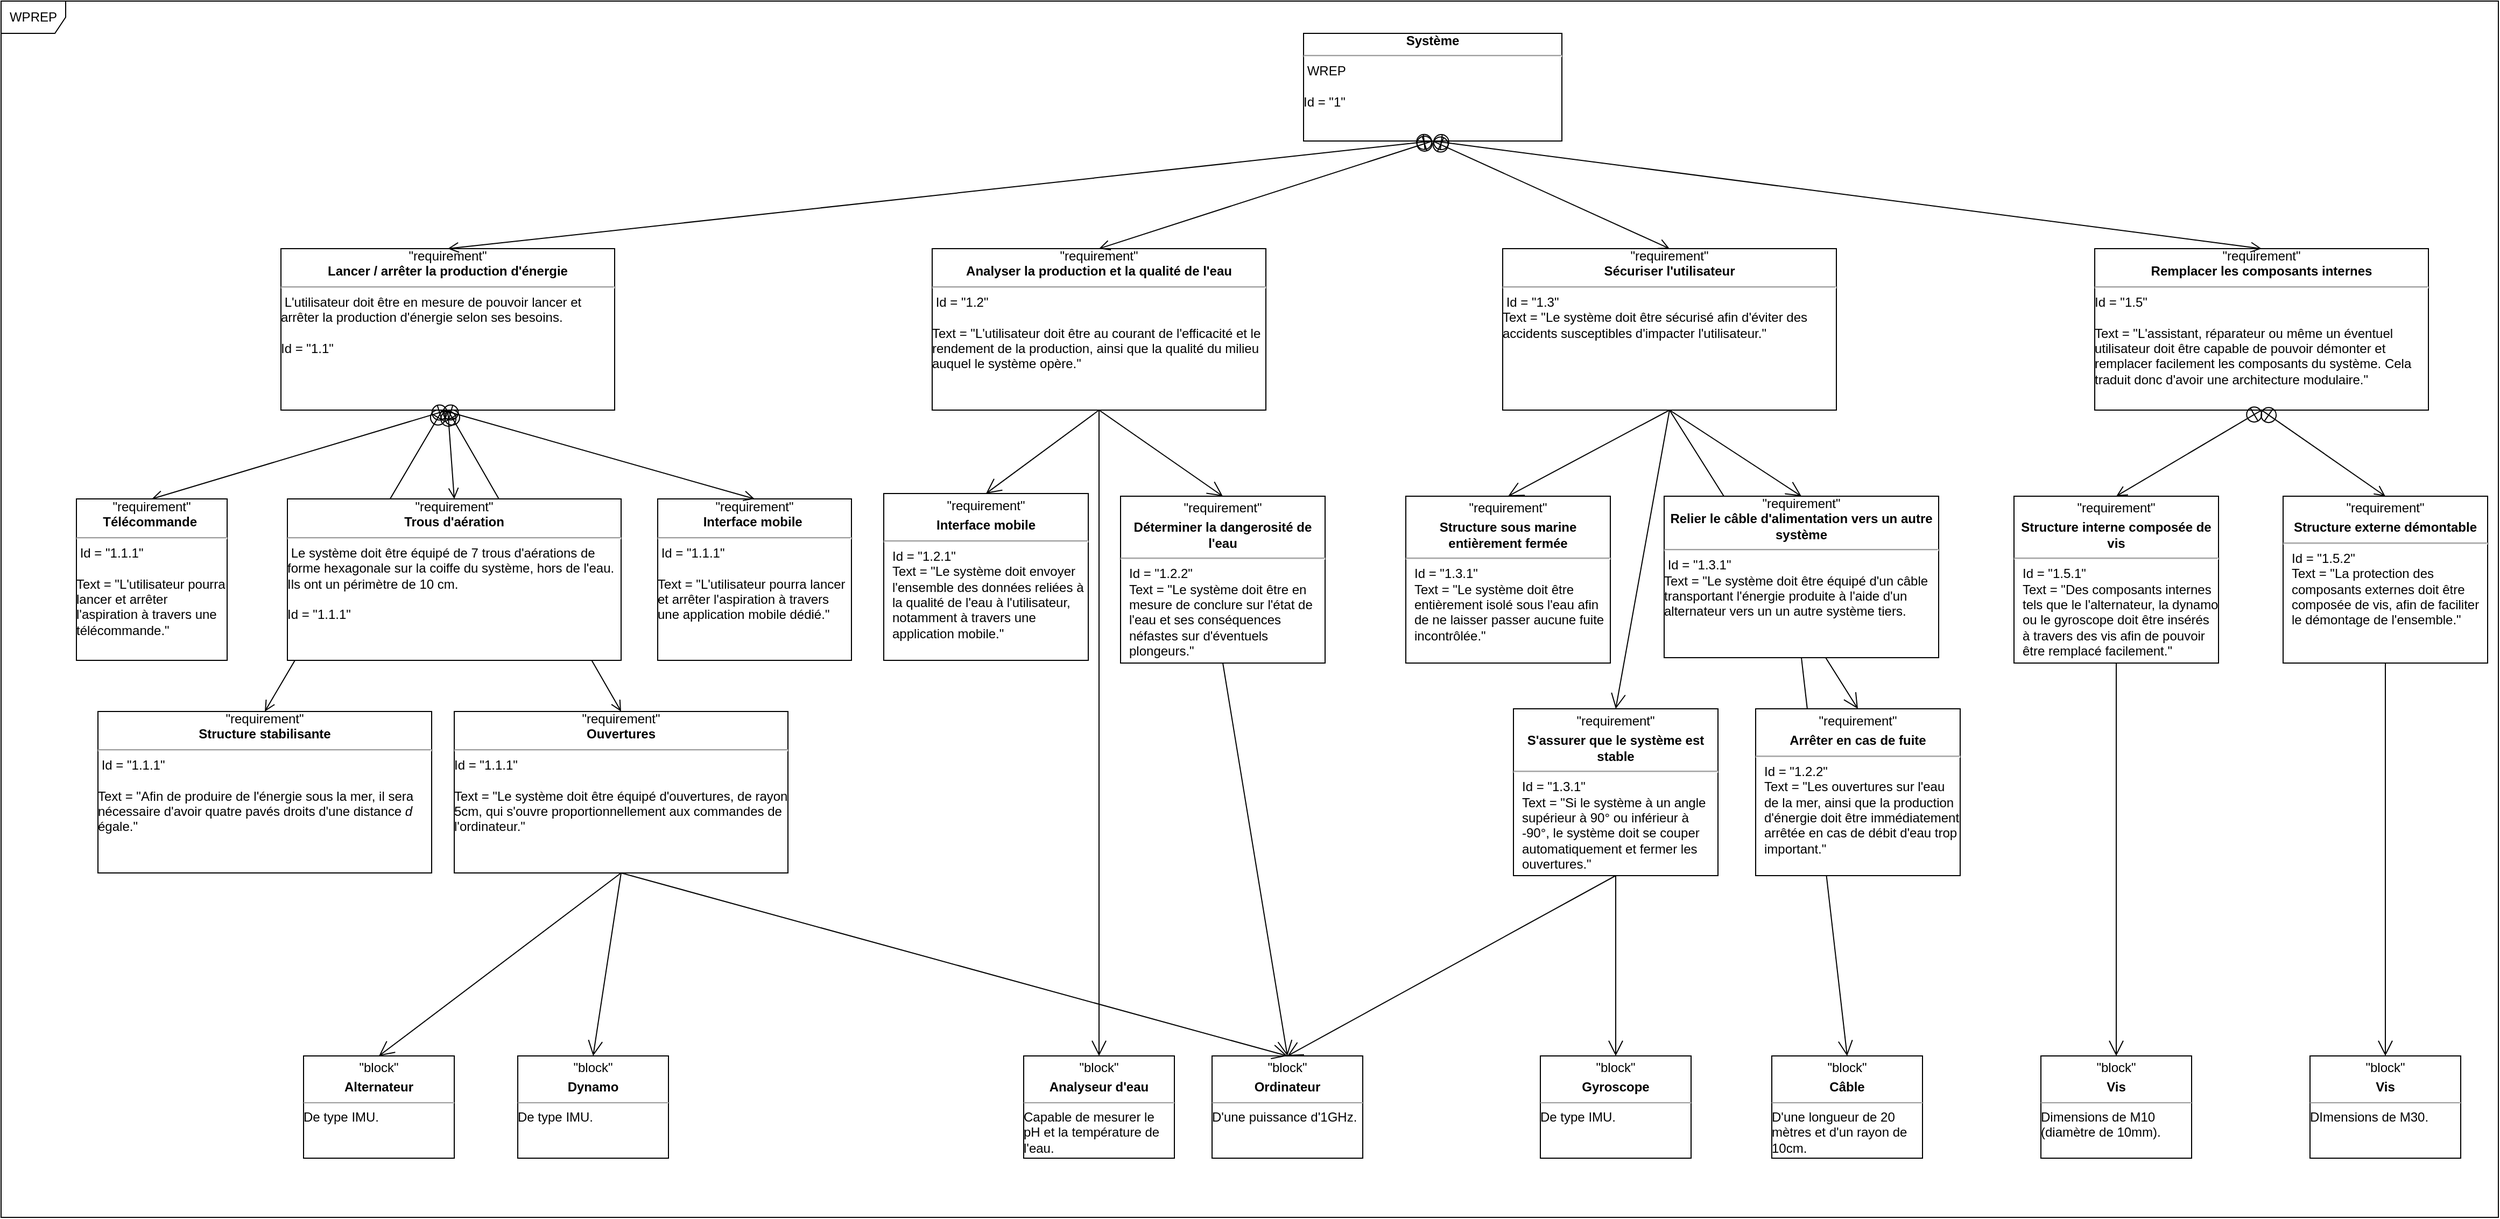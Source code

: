 <mxfile version="22.0.2" type="github">
  <diagram name="Page-1" id="0E_mgDJePBrO2faYpW05">
    <mxGraphModel dx="3924" dy="1527" grid="1" gridSize="10" guides="1" tooltips="1" connect="1" arrows="1" fold="1" page="1" pageScale="1" pageWidth="1169" pageHeight="827" math="0" shadow="0">
      <root>
        <mxCell id="0" />
        <mxCell id="1" parent="0" />
        <mxCell id="ftqMUd3fJ18u9-ZSKOnh-60" value="" style="endArrow=open;startArrow=circlePlus;endFill=0;startFill=0;endSize=8;html=1;rounded=0;exitX=0.5;exitY=1;exitDx=0;exitDy=0;entryX=0.5;entryY=0;entryDx=0;entryDy=0;" edge="1" parent="1" source="ftqMUd3fJ18u9-ZSKOnh-3" target="ftqMUd3fJ18u9-ZSKOnh-59">
          <mxGeometry width="160" relative="1" as="geometry">
            <mxPoint x="-640" y="387" as="sourcePoint" />
            <mxPoint x="-605" y="470" as="targetPoint" />
          </mxGeometry>
        </mxCell>
        <mxCell id="ftqMUd3fJ18u9-ZSKOnh-58" value="" style="endArrow=open;startArrow=circlePlus;endFill=0;startFill=0;endSize=8;html=1;rounded=0;entryX=0.5;entryY=0;entryDx=0;entryDy=0;" edge="1" parent="1" target="ftqMUd3fJ18u9-ZSKOnh-51">
          <mxGeometry width="160" relative="1" as="geometry">
            <mxPoint x="-750" y="390" as="sourcePoint" />
            <mxPoint x="-590" y="827" as="targetPoint" />
          </mxGeometry>
        </mxCell>
        <mxCell id="ftqMUd3fJ18u9-ZSKOnh-1" value="&lt;div align=&quot;center&quot;&gt;&lt;b&gt;Système&lt;/b&gt;&lt;br&gt;&lt;/div&gt;&lt;hr&gt;&lt;div&gt;&amp;nbsp;WREP&lt;/div&gt;&lt;div&gt;&lt;br&gt;&lt;/div&gt;&lt;div&gt;Id = &quot;1&quot;&lt;br&gt;&lt;/div&gt;" style="verticalAlign=top;align=left;overflow=fill;fontSize=12;fontFamily=Helvetica;html=1;whiteSpace=wrap;" vertex="1" parent="1">
          <mxGeometry x="50" y="40" width="240" height="100" as="geometry" />
        </mxCell>
        <mxCell id="ftqMUd3fJ18u9-ZSKOnh-2" value="WPREP" style="shape=umlFrame;whiteSpace=wrap;html=1;pointerEvents=0;" vertex="1" parent="1">
          <mxGeometry x="-1160" y="10" width="2320" height="1130" as="geometry" />
        </mxCell>
        <mxCell id="ftqMUd3fJ18u9-ZSKOnh-3" value="&lt;div align=&quot;center&quot;&gt;&quot;requirement&quot;&lt;/div&gt;&lt;div align=&quot;center&quot;&gt;&lt;b&gt;Lancer / arrêter la production d&#39;énergie&lt;/b&gt;&lt;/div&gt;&lt;hr&gt;&lt;div&gt;&amp;nbsp;L&#39;utilisateur doit être en mesure de pouvoir lancer et arrêter la production d&#39;énergie selon ses besoins.&lt;/div&gt;&lt;div&gt;&lt;br&gt;&lt;/div&gt;&lt;div&gt;Id = &quot;1.1&quot;&lt;br&gt;&lt;/div&gt;" style="verticalAlign=top;align=left;overflow=fill;fontSize=12;fontFamily=Helvetica;html=1;whiteSpace=wrap;" vertex="1" parent="1">
          <mxGeometry x="-900" y="240" width="310" height="150" as="geometry" />
        </mxCell>
        <mxCell id="ftqMUd3fJ18u9-ZSKOnh-4" value="&lt;div align=&quot;center&quot;&gt;&quot;requirement&quot;&lt;/div&gt;&lt;div align=&quot;center&quot;&gt;&lt;b&gt;Analyser la production et la qualité de l&#39;eau&lt;/b&gt;&lt;/div&gt;&lt;hr&gt;&lt;div&gt;&amp;nbsp;&lt;span style=&quot;background-color: initial;&quot;&gt;Id = &quot;1.2&quot;&lt;/span&gt;&lt;/div&gt;&lt;div&gt;&lt;span style=&quot;background-color: initial;&quot;&gt;&lt;br&gt;&lt;/span&gt;&lt;/div&gt;&lt;div&gt;&lt;span style=&quot;background-color: initial;&quot;&gt;Text = &quot;&lt;/span&gt;L&#39;utilisateur doit être au courant de l&#39;efficacité et le rendement de la production, ainsi que la qualité du milieu auquel le système opère.&quot;&lt;/div&gt;" style="verticalAlign=top;align=left;overflow=fill;fontSize=12;fontFamily=Helvetica;html=1;whiteSpace=wrap;" vertex="1" parent="1">
          <mxGeometry x="-295" y="240" width="310" height="150" as="geometry" />
        </mxCell>
        <mxCell id="ftqMUd3fJ18u9-ZSKOnh-5" value="&lt;div align=&quot;center&quot;&gt;&quot;requirement&quot;&lt;/div&gt;&lt;div align=&quot;center&quot;&gt;&lt;b style=&quot;border-color: var(--border-color);&quot;&gt;Sécuriser l&#39;utilisateur&lt;/b&gt;&lt;br&gt;&lt;/div&gt;&lt;hr&gt;&lt;div&gt;&amp;nbsp;Id = &quot;1.3&quot;&lt;/div&gt;&lt;div&gt;Text = &quot;Le système doit être sécurisé afin d&#39;éviter des accidents susceptibles d&#39;impacter l&#39;utilisateur.&quot;&lt;br&gt;&lt;/div&gt;" style="verticalAlign=top;align=left;overflow=fill;fontSize=12;fontFamily=Helvetica;html=1;whiteSpace=wrap;" vertex="1" parent="1">
          <mxGeometry x="235" y="240" width="310" height="150" as="geometry" />
        </mxCell>
        <mxCell id="ftqMUd3fJ18u9-ZSKOnh-7" value="&lt;div align=&quot;center&quot;&gt;&quot;requirement&quot;&lt;/div&gt;&lt;div align=&quot;center&quot;&gt;&lt;b&gt;Remplacer les composants internes&lt;/b&gt;&lt;/div&gt;&lt;hr&gt;Id = &quot;1.5&quot;&lt;br&gt;&lt;br&gt;&lt;div&gt;Text = &quot;L&#39;assistant, réparateur ou même un éventuel utilisateur doit être capable de pouvoir démonter et remplacer facilement les composants du système. Cela traduit donc d&#39;avoir une architecture modulaire.&quot;&lt;/div&gt;" style="verticalAlign=top;align=left;overflow=fill;fontSize=12;fontFamily=Helvetica;html=1;whiteSpace=wrap;" vertex="1" parent="1">
          <mxGeometry x="785" y="240" width="310" height="150" as="geometry" />
        </mxCell>
        <mxCell id="ftqMUd3fJ18u9-ZSKOnh-8" value="" style="endArrow=open;startArrow=circlePlus;endFill=0;startFill=0;endSize=8;html=1;rounded=0;entryX=0.5;entryY=0;entryDx=0;entryDy=0;exitX=0.5;exitY=1;exitDx=0;exitDy=0;" edge="1" parent="1" source="ftqMUd3fJ18u9-ZSKOnh-1" target="ftqMUd3fJ18u9-ZSKOnh-4">
          <mxGeometry width="160" relative="1" as="geometry">
            <mxPoint x="305" y="400" as="sourcePoint" />
            <mxPoint x="-20" y="490" as="targetPoint" />
          </mxGeometry>
        </mxCell>
        <mxCell id="ftqMUd3fJ18u9-ZSKOnh-9" value="" style="endArrow=open;startArrow=circlePlus;endFill=0;startFill=0;endSize=8;html=1;rounded=0;entryX=0.5;entryY=0;entryDx=0;entryDy=0;exitX=0.5;exitY=1;exitDx=0;exitDy=0;" edge="1" parent="1" source="ftqMUd3fJ18u9-ZSKOnh-1" target="ftqMUd3fJ18u9-ZSKOnh-3">
          <mxGeometry width="160" relative="1" as="geometry">
            <mxPoint x="-150" y="560" as="sourcePoint" />
            <mxPoint x="-610" y="650" as="targetPoint" />
          </mxGeometry>
        </mxCell>
        <mxCell id="ftqMUd3fJ18u9-ZSKOnh-11" value="" style="endArrow=open;startArrow=circlePlus;endFill=0;startFill=0;endSize=8;html=1;rounded=0;entryX=0.5;entryY=0;entryDx=0;entryDy=0;exitX=0.5;exitY=1;exitDx=0;exitDy=0;" edge="1" parent="1" source="ftqMUd3fJ18u9-ZSKOnh-1" target="ftqMUd3fJ18u9-ZSKOnh-7">
          <mxGeometry width="160" relative="1" as="geometry">
            <mxPoint x="405" y="90" as="sourcePoint" />
            <mxPoint x="875" y="180" as="targetPoint" />
          </mxGeometry>
        </mxCell>
        <mxCell id="ftqMUd3fJ18u9-ZSKOnh-12" value="" style="endArrow=open;startArrow=circlePlus;endFill=0;startFill=0;endSize=8;html=1;rounded=0;entryX=0.5;entryY=0;entryDx=0;entryDy=0;exitX=0.5;exitY=1;exitDx=0;exitDy=0;" edge="1" parent="1" source="ftqMUd3fJ18u9-ZSKOnh-1" target="ftqMUd3fJ18u9-ZSKOnh-5">
          <mxGeometry width="160" relative="1" as="geometry">
            <mxPoint y="620" as="sourcePoint" />
            <mxPoint x="5.385" y="410" as="targetPoint" />
            <Array as="points" />
          </mxGeometry>
        </mxCell>
        <mxCell id="ftqMUd3fJ18u9-ZSKOnh-13" value="&lt;p style=&quot;text-align: center; margin: 4px 0px 0px;&quot;&gt;&quot;requirement&quot;&lt;b&gt;&lt;br&gt;&lt;/b&gt;&lt;/p&gt;&lt;p style=&quot;text-align: center; margin: 4px 0px 0px;&quot;&gt;&lt;b&gt;Structure externe démontable&lt;/b&gt;&lt;/p&gt;&lt;hr&gt;&lt;p style=&quot;margin:0px;margin-left:8px;&quot;&gt;Id = &quot;1.5.2&quot;&lt;/p&gt;&lt;p style=&quot;margin:0px;margin-left:8px;&quot;&gt;Text = &quot;La protection des composants externes doit être composée de vis, afin de faciliter le démontage de l&#39;ensemble.&quot;&lt;/p&gt;" style="verticalAlign=top;align=left;overflow=fill;fontSize=12;fontFamily=Helvetica;html=1;whiteSpace=wrap;" vertex="1" parent="1">
          <mxGeometry x="960" y="470" width="190" height="155" as="geometry" />
        </mxCell>
        <mxCell id="ftqMUd3fJ18u9-ZSKOnh-14" value="&lt;p style=&quot;text-align: center; margin: 4px 0px 0px;&quot;&gt;&quot;requirement&quot;&lt;b&gt;&lt;br&gt;&lt;/b&gt;&lt;/p&gt;&lt;p style=&quot;text-align: center; margin: 4px 0px 0px;&quot;&gt;&lt;b&gt;Structure interne composée de vis&lt;/b&gt;&lt;/p&gt;&lt;hr&gt;&lt;p style=&quot;margin:0px;margin-left:8px;&quot;&gt;Id = &quot;1.5.1&quot;&lt;/p&gt;&lt;p style=&quot;margin:0px;margin-left:8px;&quot;&gt;Text = &quot;Des composants internes tels que le l&#39;alternateur, la dynamo ou le gyroscope doit être insérés à travers des vis afin de pouvoir être remplacé facilement.&quot;&lt;/p&gt;" style="verticalAlign=top;align=left;overflow=fill;fontSize=12;fontFamily=Helvetica;html=1;whiteSpace=wrap;" vertex="1" parent="1">
          <mxGeometry x="710" y="470" width="190" height="155" as="geometry" />
        </mxCell>
        <mxCell id="ftqMUd3fJ18u9-ZSKOnh-15" value="" style="endArrow=open;startArrow=circlePlus;endFill=0;startFill=0;endSize=8;html=1;rounded=0;entryX=0.5;entryY=0;entryDx=0;entryDy=0;exitX=0.5;exitY=1;exitDx=0;exitDy=0;" edge="1" parent="1" target="ftqMUd3fJ18u9-ZSKOnh-13" source="ftqMUd3fJ18u9-ZSKOnh-7">
          <mxGeometry width="160" relative="1" as="geometry">
            <mxPoint x="700" y="490" as="sourcePoint" />
            <mxPoint x="685" y="610" as="targetPoint" />
          </mxGeometry>
        </mxCell>
        <mxCell id="ftqMUd3fJ18u9-ZSKOnh-16" value="" style="endArrow=open;startArrow=circlePlus;endFill=0;startFill=0;endSize=8;html=1;rounded=0;entryX=0.5;entryY=0;entryDx=0;entryDy=0;exitX=0.5;exitY=1;exitDx=0;exitDy=0;" edge="1" parent="1" target="ftqMUd3fJ18u9-ZSKOnh-14" source="ftqMUd3fJ18u9-ZSKOnh-7">
          <mxGeometry width="160" relative="1" as="geometry">
            <mxPoint x="700" y="490" as="sourcePoint" />
            <mxPoint x="745" y="620" as="targetPoint" />
          </mxGeometry>
        </mxCell>
        <mxCell id="ftqMUd3fJ18u9-ZSKOnh-17" value="&lt;p style=&quot;margin:0px;margin-top:4px;text-align:center;&quot;&gt;&quot;block&quot;&lt;/p&gt;&lt;p style=&quot;margin:0px;margin-top:4px;text-align:center;&quot;&gt;&lt;b&gt;Vis&lt;/b&gt;&lt;/p&gt;&lt;hr size=&quot;1&quot;&gt;&lt;div style=&quot;height:2px;&quot;&gt;Dimensions de M10 (diamètre de 10mm).&lt;/div&gt;" style="verticalAlign=top;align=left;overflow=fill;fontSize=12;fontFamily=Helvetica;html=1;whiteSpace=wrap;" vertex="1" parent="1">
          <mxGeometry x="735" y="990" width="140" height="95" as="geometry" />
        </mxCell>
        <mxCell id="ftqMUd3fJ18u9-ZSKOnh-18" value="" style="endArrow=open;endFill=1;endSize=12;html=1;rounded=0;entryX=0.5;entryY=0;entryDx=0;entryDy=0;exitX=0.5;exitY=1;exitDx=0;exitDy=0;" edge="1" parent="1" target="ftqMUd3fJ18u9-ZSKOnh-17" source="ftqMUd3fJ18u9-ZSKOnh-14">
          <mxGeometry width="160" relative="1" as="geometry">
            <mxPoint x="360" y="660" as="sourcePoint" />
            <mxPoint x="345" y="1035" as="targetPoint" />
          </mxGeometry>
        </mxCell>
        <mxCell id="ftqMUd3fJ18u9-ZSKOnh-19" value="&lt;p style=&quot;margin:0px;margin-top:4px;text-align:center;&quot;&gt;&quot;block&quot;&lt;/p&gt;&lt;p style=&quot;margin:0px;margin-top:4px;text-align:center;&quot;&gt;&lt;b&gt;Vis&lt;/b&gt;&lt;/p&gt;&lt;hr size=&quot;1&quot;&gt;&lt;div style=&quot;height:2px;&quot;&gt;DImensions de M30.&lt;/div&gt;" style="verticalAlign=top;align=left;overflow=fill;fontSize=12;fontFamily=Helvetica;html=1;whiteSpace=wrap;" vertex="1" parent="1">
          <mxGeometry x="985" y="990" width="140" height="95" as="geometry" />
        </mxCell>
        <mxCell id="ftqMUd3fJ18u9-ZSKOnh-20" value="" style="endArrow=open;endFill=1;endSize=12;html=1;rounded=0;entryX=0.5;entryY=0;entryDx=0;entryDy=0;exitX=0.5;exitY=1;exitDx=0;exitDy=0;" edge="1" parent="1" target="ftqMUd3fJ18u9-ZSKOnh-19" source="ftqMUd3fJ18u9-ZSKOnh-13">
          <mxGeometry width="160" relative="1" as="geometry">
            <mxPoint x="875" y="635" as="sourcePoint" />
            <mxPoint x="560" y="1045" as="targetPoint" />
          </mxGeometry>
        </mxCell>
        <mxCell id="ftqMUd3fJ18u9-ZSKOnh-22" value="&lt;p style=&quot;margin:0px;margin-top:4px;text-align:center;&quot;&gt;&quot;block&quot;&lt;/p&gt;&lt;p style=&quot;margin:0px;margin-top:4px;text-align:center;&quot;&gt;&lt;b&gt;Analyseur d&#39;eau&lt;/b&gt;&lt;/p&gt;&lt;hr size=&quot;1&quot;&gt;&lt;div style=&quot;height:2px;&quot;&gt;Capable de mesurer le pH et la température de l&#39;eau.&lt;/div&gt;" style="verticalAlign=top;align=left;overflow=fill;fontSize=12;fontFamily=Helvetica;html=1;whiteSpace=wrap;" vertex="1" parent="1">
          <mxGeometry x="-210" y="990" width="140" height="95" as="geometry" />
        </mxCell>
        <mxCell id="ftqMUd3fJ18u9-ZSKOnh-23" value="" style="endArrow=open;endFill=1;endSize=12;html=1;rounded=0;entryX=0.5;entryY=0;entryDx=0;entryDy=0;exitX=0.5;exitY=1;exitDx=0;exitDy=0;" edge="1" parent="1" target="ftqMUd3fJ18u9-ZSKOnh-22" source="ftqMUd3fJ18u9-ZSKOnh-4">
          <mxGeometry width="160" relative="1" as="geometry">
            <mxPoint x="-820" y="600" as="sourcePoint" />
            <mxPoint x="-285" y="1010" as="targetPoint" />
          </mxGeometry>
        </mxCell>
        <mxCell id="ftqMUd3fJ18u9-ZSKOnh-27" value="&lt;p style=&quot;text-align: center; margin: 4px 0px 0px;&quot;&gt;&quot;requirement&quot;&lt;b&gt;&lt;br&gt;&lt;/b&gt;&lt;/p&gt;&lt;p style=&quot;text-align: center; margin: 4px 0px 0px;&quot;&gt;&lt;b&gt;Interface mobile&lt;/b&gt;&lt;/p&gt;&lt;hr&gt;&lt;p style=&quot;margin:0px;margin-left:8px;&quot;&gt;Id = &quot;1.2.1&quot;&lt;/p&gt;&lt;p style=&quot;margin:0px;margin-left:8px;&quot;&gt;Text = &quot;Le système doit envoyer l&#39;ensemble des données reliées à la qualité de l&#39;eau à l&#39;utilisateur, notamment à travers une application mobile.&quot;&lt;/p&gt;" style="verticalAlign=top;align=left;overflow=fill;fontSize=12;fontFamily=Helvetica;html=1;whiteSpace=wrap;" vertex="1" parent="1">
          <mxGeometry x="-340" y="467.5" width="190" height="155" as="geometry" />
        </mxCell>
        <mxCell id="ftqMUd3fJ18u9-ZSKOnh-28" value="" style="endArrow=open;endFill=1;endSize=12;html=1;rounded=0;entryX=0.5;entryY=0;entryDx=0;entryDy=0;exitX=0.5;exitY=1;exitDx=0;exitDy=0;" edge="1" parent="1" source="ftqMUd3fJ18u9-ZSKOnh-4" target="ftqMUd3fJ18u9-ZSKOnh-27">
          <mxGeometry width="160" relative="1" as="geometry">
            <mxPoint x="-420" y="400" as="sourcePoint" />
            <mxPoint x="-420" y="740" as="targetPoint" />
          </mxGeometry>
        </mxCell>
        <mxCell id="ftqMUd3fJ18u9-ZSKOnh-31" value="&lt;p style=&quot;text-align: center; margin: 4px 0px 0px;&quot;&gt;&quot;requirement&quot;&lt;b&gt;&lt;br&gt;&lt;/b&gt;&lt;/p&gt;&lt;p style=&quot;text-align: center; margin: 4px 0px 0px;&quot;&gt;&lt;b&gt;Déterminer la dangerosité de l&#39;eau&lt;/b&gt;&lt;/p&gt;&lt;hr&gt;&lt;p style=&quot;margin:0px;margin-left:8px;&quot;&gt;Id = &quot;1.2.2&quot;&lt;/p&gt;&lt;p style=&quot;margin:0px;margin-left:8px;&quot;&gt;Text = &quot;Le système doit être en mesure de conclure sur l&#39;état de l&#39;eau et ses conséquences néfastes sur d&#39;éventuels plongeurs.&quot;&lt;/p&gt;" style="verticalAlign=top;align=left;overflow=fill;fontSize=12;fontFamily=Helvetica;html=1;whiteSpace=wrap;" vertex="1" parent="1">
          <mxGeometry x="-120" y="470" width="190" height="155" as="geometry" />
        </mxCell>
        <mxCell id="ftqMUd3fJ18u9-ZSKOnh-32" value="" style="endArrow=open;endFill=1;endSize=12;html=1;rounded=0;entryX=0.5;entryY=0;entryDx=0;entryDy=0;exitX=0.5;exitY=1;exitDx=0;exitDy=0;" edge="1" parent="1" target="ftqMUd3fJ18u9-ZSKOnh-31" source="ftqMUd3fJ18u9-ZSKOnh-4">
          <mxGeometry width="160" relative="1" as="geometry">
            <mxPoint x="-480" y="434" as="sourcePoint" />
            <mxPoint x="-80" y="784" as="targetPoint" />
          </mxGeometry>
        </mxCell>
        <mxCell id="ftqMUd3fJ18u9-ZSKOnh-34" value="&lt;p style=&quot;margin:0px;margin-top:4px;text-align:center;&quot;&gt;&quot;block&quot;&lt;/p&gt;&lt;p style=&quot;margin:0px;margin-top:4px;text-align:center;&quot;&gt;&lt;b&gt;Ordinateur&lt;/b&gt;&lt;/p&gt;&lt;hr size=&quot;1&quot;&gt;&lt;div style=&quot;height:2px;&quot;&gt;D&#39;une puissance d&#39;1GHz.&lt;/div&gt;" style="verticalAlign=top;align=left;overflow=fill;fontSize=12;fontFamily=Helvetica;html=1;whiteSpace=wrap;" vertex="1" parent="1">
          <mxGeometry x="-35" y="990" width="140" height="95" as="geometry" />
        </mxCell>
        <mxCell id="ftqMUd3fJ18u9-ZSKOnh-35" value="" style="endArrow=open;endFill=1;endSize=12;html=1;rounded=0;entryX=0.5;entryY=0;entryDx=0;entryDy=0;exitX=0.5;exitY=1;exitDx=0;exitDy=0;" edge="1" parent="1" target="ftqMUd3fJ18u9-ZSKOnh-34" source="ftqMUd3fJ18u9-ZSKOnh-31">
          <mxGeometry width="160" relative="1" as="geometry">
            <mxPoint x="-700" y="485" as="sourcePoint" />
            <mxPoint x="-110" y="1010" as="targetPoint" />
          </mxGeometry>
        </mxCell>
        <mxCell id="ftqMUd3fJ18u9-ZSKOnh-41" value="" style="endArrow=open;endFill=1;endSize=12;html=1;rounded=0;entryX=0.5;entryY=0;entryDx=0;entryDy=0;exitX=0.5;exitY=1;exitDx=0;exitDy=0;" edge="1" parent="1" source="ftqMUd3fJ18u9-ZSKOnh-5" target="ftqMUd3fJ18u9-ZSKOnh-54">
          <mxGeometry width="160" relative="1" as="geometry">
            <mxPoint x="340" y="820" as="sourcePoint" />
            <mxPoint x="375" y="470" as="targetPoint" />
          </mxGeometry>
        </mxCell>
        <mxCell id="ftqMUd3fJ18u9-ZSKOnh-42" value="" style="endArrow=open;endFill=1;endSize=12;html=1;rounded=0;entryX=0.5;entryY=0;entryDx=0;entryDy=0;exitX=0.5;exitY=1;exitDx=0;exitDy=0;" edge="1" parent="1" source="ftqMUd3fJ18u9-ZSKOnh-54" target="ftqMUd3fJ18u9-ZSKOnh-46">
          <mxGeometry width="160" relative="1" as="geometry">
            <mxPoint x="335" y="810" as="sourcePoint" />
            <mxPoint x="300" y="890" as="targetPoint" />
          </mxGeometry>
        </mxCell>
        <mxCell id="ftqMUd3fJ18u9-ZSKOnh-44" value="" style="endArrow=open;startArrow=circlePlus;endFill=0;startFill=0;endSize=8;html=1;rounded=0;exitX=0.5;exitY=1;exitDx=0;exitDy=0;entryX=0.5;entryY=0;entryDx=0;entryDy=0;" edge="1" parent="1" source="ftqMUd3fJ18u9-ZSKOnh-3" target="ftqMUd3fJ18u9-ZSKOnh-45">
          <mxGeometry width="160" relative="1" as="geometry">
            <mxPoint x="-545" y="560" as="sourcePoint" />
            <mxPoint x="-1225" y="660" as="targetPoint" />
          </mxGeometry>
        </mxCell>
        <mxCell id="ftqMUd3fJ18u9-ZSKOnh-45" value="&lt;div align=&quot;center&quot;&gt;&quot;requirement&quot;&lt;/div&gt;&lt;div align=&quot;center&quot;&gt;&lt;b&gt;Trous d&#39;aération&lt;/b&gt;&lt;/div&gt;&lt;hr&gt;&lt;div&gt;&amp;nbsp;Le système doit être équipé de 7 trous d&#39;aérations de forme hexagonale sur la coiffe du système, hors de l&#39;eau.&amp;nbsp;&lt;/div&gt;&lt;div&gt;Ils ont un périmètre de 10 cm.&amp;nbsp;&lt;/div&gt;&lt;div&gt;&lt;br&gt;&lt;/div&gt;&lt;div&gt;Id = &quot;1.1.1&quot;&lt;br&gt;&lt;/div&gt;" style="verticalAlign=top;align=left;overflow=fill;fontSize=12;fontFamily=Helvetica;html=1;whiteSpace=wrap;" vertex="1" parent="1">
          <mxGeometry x="-894" y="472.5" width="310" height="150" as="geometry" />
        </mxCell>
        <mxCell id="ftqMUd3fJ18u9-ZSKOnh-46" value="&lt;p style=&quot;margin:0px;margin-top:4px;text-align:center;&quot;&gt;&quot;block&quot;&lt;/p&gt;&lt;p style=&quot;margin:0px;margin-top:4px;text-align:center;&quot;&gt;&lt;b&gt;Câble&lt;/b&gt;&lt;/p&gt;&lt;hr size=&quot;1&quot;&gt;&lt;div style=&quot;height:2px;&quot;&gt;D&#39;une longueur de 20 mètres et d&#39;un rayon de 10cm.&lt;/div&gt;" style="verticalAlign=top;align=left;overflow=fill;fontSize=12;fontFamily=Helvetica;html=1;whiteSpace=wrap;" vertex="1" parent="1">
          <mxGeometry x="485" y="990" width="140" height="95" as="geometry" />
        </mxCell>
        <mxCell id="ftqMUd3fJ18u9-ZSKOnh-47" value="&lt;p style=&quot;text-align: center; margin: 4px 0px 0px;&quot;&gt;&quot;requirement&quot;&lt;b&gt;&lt;br&gt;&lt;/b&gt;&lt;/p&gt;&lt;p style=&quot;text-align: center; margin: 4px 0px 0px;&quot;&gt;&lt;b&gt;Structure sous marine entièrement fermée&lt;/b&gt;&lt;/p&gt;&lt;hr&gt;&lt;p style=&quot;margin:0px;margin-left:8px;&quot;&gt;Id = &quot;1.3.1&quot;&lt;/p&gt;&lt;p style=&quot;margin:0px;margin-left:8px;&quot;&gt;Text = &quot;Le système doit être entièrement isolé sous l&#39;eau afin de ne laisser passer aucune fuite incontrôlée.&quot;&lt;/p&gt;" style="verticalAlign=top;align=left;overflow=fill;fontSize=12;fontFamily=Helvetica;html=1;whiteSpace=wrap;" vertex="1" parent="1">
          <mxGeometry x="145" y="470" width="190" height="155" as="geometry" />
        </mxCell>
        <mxCell id="ftqMUd3fJ18u9-ZSKOnh-48" value="" style="endArrow=open;endFill=1;endSize=12;html=1;rounded=0;entryX=0.5;entryY=0;entryDx=0;entryDy=0;exitX=0.5;exitY=1;exitDx=0;exitDy=0;" edge="1" parent="1" source="ftqMUd3fJ18u9-ZSKOnh-5" target="ftqMUd3fJ18u9-ZSKOnh-47">
          <mxGeometry width="160" relative="1" as="geometry">
            <mxPoint x="370.06" y="624.845" as="sourcePoint" />
            <mxPoint x="625" y="825" as="targetPoint" />
          </mxGeometry>
        </mxCell>
        <mxCell id="ftqMUd3fJ18u9-ZSKOnh-51" value="&lt;div align=&quot;center&quot;&gt;&quot;requirement&quot;&lt;/div&gt;&lt;div align=&quot;center&quot;&gt;&lt;b&gt;Structure stabilisante&lt;/b&gt;&lt;/div&gt;&lt;hr&gt;&lt;div&gt;&amp;nbsp;&lt;span style=&quot;background-color: initial;&quot;&gt;Id = &quot;1.1.1&quot;&lt;/span&gt;&lt;/div&gt;&lt;div&gt;&lt;span style=&quot;background-color: initial;&quot;&gt;&lt;br&gt;&lt;/span&gt;&lt;/div&gt;&lt;div&gt;&lt;span style=&quot;background-color: initial;&quot;&gt;Text = &quot;Afin de produire de l&#39;énergie sous la mer, il sera nécessaire d&#39;avoir quatre pavés droits d&#39;une distance &lt;i&gt;d &lt;/i&gt;égale.&quot;&lt;/span&gt;&lt;/div&gt;" style="verticalAlign=top;align=left;overflow=fill;fontSize=12;fontFamily=Helvetica;html=1;whiteSpace=wrap;" vertex="1" parent="1">
          <mxGeometry x="-1070" y="670" width="310" height="150" as="geometry" />
        </mxCell>
        <mxCell id="ftqMUd3fJ18u9-ZSKOnh-55" value="&lt;p style=&quot;margin:0px;margin-top:4px;text-align:center;&quot;&gt;&quot;block&quot;&lt;/p&gt;&lt;p style=&quot;margin:0px;margin-top:4px;text-align:center;&quot;&gt;&lt;b&gt;Gyroscope&lt;/b&gt;&lt;/p&gt;&lt;hr size=&quot;1&quot;&gt;&lt;div style=&quot;height:2px;&quot;&gt;De type IMU.&lt;/div&gt;" style="verticalAlign=top;align=left;overflow=fill;fontSize=12;fontFamily=Helvetica;html=1;whiteSpace=wrap;" vertex="1" parent="1">
          <mxGeometry x="270" y="990" width="140" height="95" as="geometry" />
        </mxCell>
        <mxCell id="ftqMUd3fJ18u9-ZSKOnh-56" value="&lt;p style=&quot;margin:0px;margin-top:4px;text-align:center;&quot;&gt;&quot;block&quot;&lt;/p&gt;&lt;p style=&quot;margin:0px;margin-top:4px;text-align:center;&quot;&gt;&lt;b&gt;Alternateur&lt;/b&gt;&lt;/p&gt;&lt;hr size=&quot;1&quot;&gt;&lt;div style=&quot;height:2px;&quot;&gt;De type IMU.&lt;/div&gt;" style="verticalAlign=top;align=left;overflow=fill;fontSize=12;fontFamily=Helvetica;html=1;whiteSpace=wrap;" vertex="1" parent="1">
          <mxGeometry x="-879" y="990" width="140" height="95" as="geometry" />
        </mxCell>
        <mxCell id="ftqMUd3fJ18u9-ZSKOnh-57" value="" style="endArrow=open;startArrow=circlePlus;endFill=0;startFill=0;endSize=8;html=1;rounded=0;exitX=0.5;exitY=1;exitDx=0;exitDy=0;entryX=0.5;entryY=0;entryDx=0;entryDy=0;" edge="1" parent="1" source="ftqMUd3fJ18u9-ZSKOnh-3" target="ftqMUd3fJ18u9-ZSKOnh-68">
          <mxGeometry width="160" relative="1" as="geometry">
            <mxPoint x="-900" y="400" as="sourcePoint" />
            <mxPoint x="-1015" y="472.5" as="targetPoint" />
          </mxGeometry>
        </mxCell>
        <mxCell id="ftqMUd3fJ18u9-ZSKOnh-59" value="&lt;div align=&quot;center&quot;&gt;&quot;requirement&quot;&lt;/div&gt;&lt;div align=&quot;center&quot;&gt;&lt;b&gt;Ouvertures&lt;/b&gt;&lt;/div&gt;&lt;hr&gt;Id = &quot;1.1.1&quot;&lt;div&gt;&amp;nbsp;&lt;/div&gt;&lt;div&gt;Text = &quot;Le système doit être équipé d&#39;ouvertures, de rayon 5cm, qui s&#39;ouvre proportionnellement aux commandes de l&#39;ordinateur&lt;span style=&quot;background-color: initial;&quot;&gt;.&quot;&lt;/span&gt;&lt;/div&gt;" style="verticalAlign=top;align=left;overflow=fill;fontSize=12;fontFamily=Helvetica;html=1;whiteSpace=wrap;" vertex="1" parent="1">
          <mxGeometry x="-739" y="670" width="310" height="150" as="geometry" />
        </mxCell>
        <mxCell id="ftqMUd3fJ18u9-ZSKOnh-61" value="" style="endArrow=open;endFill=1;endSize=12;html=1;rounded=0;exitX=0.5;exitY=1;exitDx=0;exitDy=0;entryX=0.5;entryY=0;entryDx=0;entryDy=0;" edge="1" parent="1" source="ftqMUd3fJ18u9-ZSKOnh-59" target="ftqMUd3fJ18u9-ZSKOnh-34">
          <mxGeometry width="160" relative="1" as="geometry">
            <mxPoint x="-100" y="635" as="sourcePoint" />
            <mxPoint x="40" y="990" as="targetPoint" />
          </mxGeometry>
        </mxCell>
        <mxCell id="ftqMUd3fJ18u9-ZSKOnh-62" value="&lt;p style=&quot;margin:0px;margin-top:4px;text-align:center;&quot;&gt;&quot;block&quot;&lt;/p&gt;&lt;p style=&quot;margin:0px;margin-top:4px;text-align:center;&quot;&gt;&lt;b&gt;Dynamo&lt;/b&gt;&lt;/p&gt;&lt;hr size=&quot;1&quot;&gt;&lt;div style=&quot;height:2px;&quot;&gt;De type IMU.&lt;/div&gt;" style="verticalAlign=top;align=left;overflow=fill;fontSize=12;fontFamily=Helvetica;html=1;whiteSpace=wrap;" vertex="1" parent="1">
          <mxGeometry x="-680" y="990" width="140" height="95" as="geometry" />
        </mxCell>
        <mxCell id="ftqMUd3fJ18u9-ZSKOnh-63" value="&lt;p style=&quot;text-align: center; margin: 4px 0px 0px;&quot;&gt;&quot;requirement&quot;&lt;b&gt;&lt;br&gt;&lt;/b&gt;&lt;/p&gt;&lt;p style=&quot;text-align: center; margin: 4px 0px 0px;&quot;&gt;&lt;b&gt;S&#39;assurer que le système est stable&lt;/b&gt;&lt;/p&gt;&lt;hr&gt;&lt;p style=&quot;margin:0px;margin-left:8px;&quot;&gt;Id = &quot;1.3.1&quot;&lt;/p&gt;&lt;p style=&quot;margin:0px;margin-left:8px;&quot;&gt;Text = &quot;Si le système à un angle supérieur à 90° ou inférieur à -90°, le système doit se couper automatiquement et fermer les ouvertures.&quot;&lt;/p&gt;" style="verticalAlign=top;align=left;overflow=fill;fontSize=12;fontFamily=Helvetica;html=1;whiteSpace=wrap;" vertex="1" parent="1">
          <mxGeometry x="245" y="667.5" width="190" height="155" as="geometry" />
        </mxCell>
        <mxCell id="ftqMUd3fJ18u9-ZSKOnh-64" value="" style="endArrow=open;endFill=1;endSize=12;html=1;rounded=0;entryX=0.5;entryY=0;entryDx=0;entryDy=0;exitX=0.5;exitY=1;exitDx=0;exitDy=0;" edge="1" parent="1" source="ftqMUd3fJ18u9-ZSKOnh-5" target="ftqMUd3fJ18u9-ZSKOnh-63">
          <mxGeometry width="160" relative="1" as="geometry">
            <mxPoint x="50" y="870" as="sourcePoint" />
            <mxPoint x="215" y="953" as="targetPoint" />
          </mxGeometry>
        </mxCell>
        <mxCell id="ftqMUd3fJ18u9-ZSKOnh-65" value="" style="endArrow=open;endFill=1;endSize=12;html=1;rounded=0;exitX=0.5;exitY=1;exitDx=0;exitDy=0;entryX=0.5;entryY=0;entryDx=0;entryDy=0;" edge="1" parent="1" source="ftqMUd3fJ18u9-ZSKOnh-63" target="ftqMUd3fJ18u9-ZSKOnh-55">
          <mxGeometry width="160" relative="1" as="geometry">
            <mxPoint x="415" y="775" as="sourcePoint" />
            <mxPoint x="415" y="1085" as="targetPoint" />
          </mxGeometry>
        </mxCell>
        <mxCell id="ftqMUd3fJ18u9-ZSKOnh-66" value="" style="endArrow=open;endFill=1;endSize=12;html=1;rounded=0;exitX=0.5;exitY=1;exitDx=0;exitDy=0;entryX=0.5;entryY=0;entryDx=0;entryDy=0;" edge="1" parent="1" source="ftqMUd3fJ18u9-ZSKOnh-63" target="ftqMUd3fJ18u9-ZSKOnh-34">
          <mxGeometry width="160" relative="1" as="geometry">
            <mxPoint x="110" y="870" as="sourcePoint" />
            <mxPoint x="110" y="1005" as="targetPoint" />
          </mxGeometry>
        </mxCell>
        <mxCell id="ftqMUd3fJ18u9-ZSKOnh-67" value="&lt;div align=&quot;center&quot;&gt;&quot;requirement&quot;&lt;/div&gt;&lt;div align=&quot;center&quot;&gt;&lt;b&gt;Interface mobile&amp;nbsp;&lt;/b&gt;&lt;/div&gt;&lt;hr&gt;&lt;div&gt;&amp;nbsp;&lt;span style=&quot;background-color: initial;&quot;&gt;Id = &quot;1.1.1&quot;&lt;/span&gt;&lt;/div&gt;&lt;div&gt;&lt;span style=&quot;background-color: initial;&quot;&gt;&lt;br&gt;&lt;/span&gt;&lt;/div&gt;&lt;div&gt;&lt;span style=&quot;background-color: initial;&quot;&gt;Text = &quot;L&#39;utilisateur pourra lancer et arrêter l&#39;aspiration à travers une application mobile dédié.&quot;&lt;/span&gt;&lt;/div&gt;" style="verticalAlign=top;align=left;overflow=fill;fontSize=12;fontFamily=Helvetica;html=1;whiteSpace=wrap;" vertex="1" parent="1">
          <mxGeometry x="-550" y="472.5" width="180" height="150" as="geometry" />
        </mxCell>
        <mxCell id="ftqMUd3fJ18u9-ZSKOnh-68" value="&lt;div align=&quot;center&quot;&gt;&quot;requirement&quot;&lt;/div&gt;&lt;div align=&quot;center&quot;&gt;&lt;b&gt;Télécommande&amp;nbsp;&lt;/b&gt;&lt;/div&gt;&lt;hr&gt;&lt;div&gt;&amp;nbsp;&lt;span style=&quot;background-color: initial;&quot;&gt;Id = &quot;1.1.1&quot;&lt;/span&gt;&lt;/div&gt;&lt;div&gt;&lt;span style=&quot;background-color: initial;&quot;&gt;&lt;br&gt;&lt;/span&gt;&lt;/div&gt;&lt;div&gt;&lt;span style=&quot;background-color: initial;&quot;&gt;Text = &quot;L&#39;utilisateur pourra lancer et arrêter l&#39;aspiration à travers une télécommande.&quot;&lt;/span&gt;&lt;/div&gt;" style="verticalAlign=top;align=left;overflow=fill;fontSize=12;fontFamily=Helvetica;html=1;whiteSpace=wrap;" vertex="1" parent="1">
          <mxGeometry x="-1090" y="472.5" width="140" height="150" as="geometry" />
        </mxCell>
        <mxCell id="ftqMUd3fJ18u9-ZSKOnh-69" value="" style="endArrow=open;startArrow=circlePlus;endFill=0;startFill=0;endSize=8;html=1;rounded=0;entryX=0.5;entryY=0;entryDx=0;entryDy=0;" edge="1" parent="1" target="ftqMUd3fJ18u9-ZSKOnh-67">
          <mxGeometry width="160" relative="1" as="geometry">
            <mxPoint x="-750" y="390" as="sourcePoint" />
            <mxPoint x="-545" y="670" as="targetPoint" />
          </mxGeometry>
        </mxCell>
        <mxCell id="ftqMUd3fJ18u9-ZSKOnh-71" value="&lt;p style=&quot;text-align: center; margin: 4px 0px 0px;&quot;&gt;&quot;requirement&quot;&lt;b&gt;&lt;br&gt;&lt;/b&gt;&lt;/p&gt;&lt;p style=&quot;text-align: center; margin: 4px 0px 0px;&quot;&gt;&lt;b&gt;Arrêter en cas de fuite&lt;/b&gt;&lt;/p&gt;&lt;hr&gt;&lt;p style=&quot;margin:0px;margin-left:8px;&quot;&gt;Id = &quot;1.2.2&quot;&lt;/p&gt;&lt;p style=&quot;margin:0px;margin-left:8px;&quot;&gt;Text = &quot;Les ouvertures sur l&#39;eau de la mer, ainsi que la production d&#39;énergie&amp;nbsp;doit être immédiatement arrêtée en cas de débit d&#39;eau trop important.&quot;&lt;/p&gt;" style="verticalAlign=top;align=left;overflow=fill;fontSize=12;fontFamily=Helvetica;html=1;whiteSpace=wrap;" vertex="1" parent="1">
          <mxGeometry x="470" y="667.5" width="190" height="155" as="geometry" />
        </mxCell>
        <mxCell id="ftqMUd3fJ18u9-ZSKOnh-72" value="" style="endArrow=open;endFill=1;endSize=12;html=1;rounded=0;entryX=0.5;entryY=0;entryDx=0;entryDy=0;exitX=0.5;exitY=1;exitDx=0;exitDy=0;" edge="1" parent="1" source="ftqMUd3fJ18u9-ZSKOnh-5" target="ftqMUd3fJ18u9-ZSKOnh-71">
          <mxGeometry width="160" relative="1" as="geometry">
            <mxPoint x="400" y="545" as="sourcePoint" />
            <mxPoint x="550" y="625" as="targetPoint" />
          </mxGeometry>
        </mxCell>
        <mxCell id="ftqMUd3fJ18u9-ZSKOnh-54" value="&lt;div align=&quot;center&quot;&gt;&quot;requirement&quot;&lt;/div&gt;&lt;div align=&quot;center&quot;&gt;&lt;b&gt;Relier le câble d&#39;alimentation vers un autre système&lt;/b&gt;&lt;/div&gt;&lt;hr&gt;&lt;div&gt;&amp;nbsp;&lt;span style=&quot;background-color: initial;&quot;&gt;Id = &quot;1.3.1&quot;&lt;/span&gt;&lt;/div&gt;&lt;div&gt;&lt;span style=&quot;background-color: initial;&quot;&gt;Text = &quot;Le système doit être équipé d&#39;un câble transportant l&#39;énergie produite à l&#39;aide d&#39;un alternateur vers un un autre système tiers.&lt;/span&gt;&lt;/div&gt;" style="verticalAlign=top;align=left;overflow=fill;fontSize=12;fontFamily=Helvetica;html=1;whiteSpace=wrap;" vertex="1" parent="1">
          <mxGeometry x="385" y="470" width="255" height="150" as="geometry" />
        </mxCell>
        <mxCell id="ftqMUd3fJ18u9-ZSKOnh-73" value="" style="endArrow=open;endFill=1;endSize=12;html=1;rounded=0;exitX=0.5;exitY=1;exitDx=0;exitDy=0;entryX=0.5;entryY=0;entryDx=0;entryDy=0;" edge="1" parent="1" source="ftqMUd3fJ18u9-ZSKOnh-59" target="ftqMUd3fJ18u9-ZSKOnh-62">
          <mxGeometry width="160" relative="1" as="geometry">
            <mxPoint x="-680" y="880" as="sourcePoint" />
            <mxPoint x="-61" y="1050" as="targetPoint" />
          </mxGeometry>
        </mxCell>
        <mxCell id="ftqMUd3fJ18u9-ZSKOnh-74" value="" style="endArrow=open;endFill=1;endSize=12;html=1;rounded=0;exitX=0.5;exitY=1;exitDx=0;exitDy=0;entryX=0.5;entryY=0;entryDx=0;entryDy=0;" edge="1" parent="1" source="ftqMUd3fJ18u9-ZSKOnh-59" target="ftqMUd3fJ18u9-ZSKOnh-56">
          <mxGeometry width="160" relative="1" as="geometry">
            <mxPoint x="-734" y="840" as="sourcePoint" />
            <mxPoint x="-760" y="1010" as="targetPoint" />
          </mxGeometry>
        </mxCell>
      </root>
    </mxGraphModel>
  </diagram>
</mxfile>
